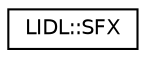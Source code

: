 digraph "Graphical Class Hierarchy"
{
 // LATEX_PDF_SIZE
  edge [fontname="Helvetica",fontsize="10",labelfontname="Helvetica",labelfontsize="10"];
  node [fontname="Helvetica",fontsize="10",shape=record];
  rankdir="LR";
  Node0 [label="LIDL::SFX",height=0.2,width=0.4,color="black", fillcolor="white", style="filled",URL="$struct_l_i_d_l_1_1_s_f_x.html",tooltip="The SFX struct."];
}
